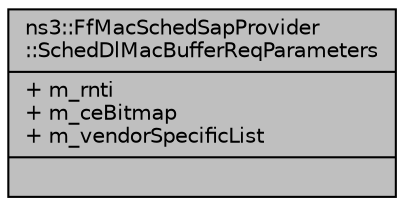 digraph "ns3::FfMacSchedSapProvider::SchedDlMacBufferReqParameters"
{
  edge [fontname="Helvetica",fontsize="10",labelfontname="Helvetica",labelfontsize="10"];
  node [fontname="Helvetica",fontsize="10",shape=record];
  Node1 [label="{ns3::FfMacSchedSapProvider\l::SchedDlMacBufferReqParameters\n|+ m_rnti\l+ m_ceBitmap\l+ m_vendorSpecificList\l|}",height=0.2,width=0.4,color="black", fillcolor="grey75", style="filled", fontcolor="black"];
}
